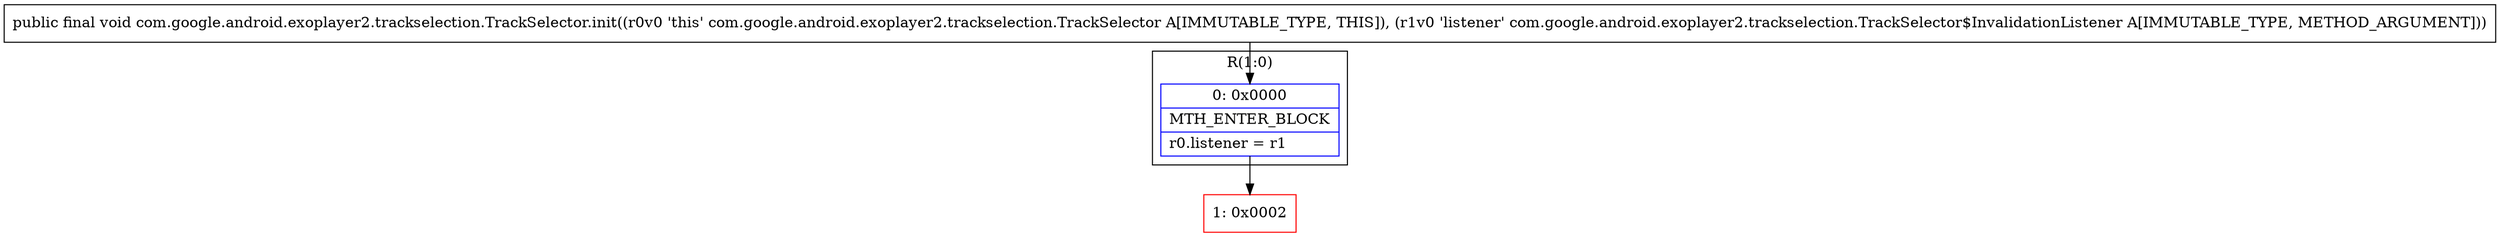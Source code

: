 digraph "CFG forcom.google.android.exoplayer2.trackselection.TrackSelector.init(Lcom\/google\/android\/exoplayer2\/trackselection\/TrackSelector$InvalidationListener;)V" {
subgraph cluster_Region_809526218 {
label = "R(1:0)";
node [shape=record,color=blue];
Node_0 [shape=record,label="{0\:\ 0x0000|MTH_ENTER_BLOCK\l|r0.listener = r1\l}"];
}
Node_1 [shape=record,color=red,label="{1\:\ 0x0002}"];
MethodNode[shape=record,label="{public final void com.google.android.exoplayer2.trackselection.TrackSelector.init((r0v0 'this' com.google.android.exoplayer2.trackselection.TrackSelector A[IMMUTABLE_TYPE, THIS]), (r1v0 'listener' com.google.android.exoplayer2.trackselection.TrackSelector$InvalidationListener A[IMMUTABLE_TYPE, METHOD_ARGUMENT])) }"];
MethodNode -> Node_0;
Node_0 -> Node_1;
}

